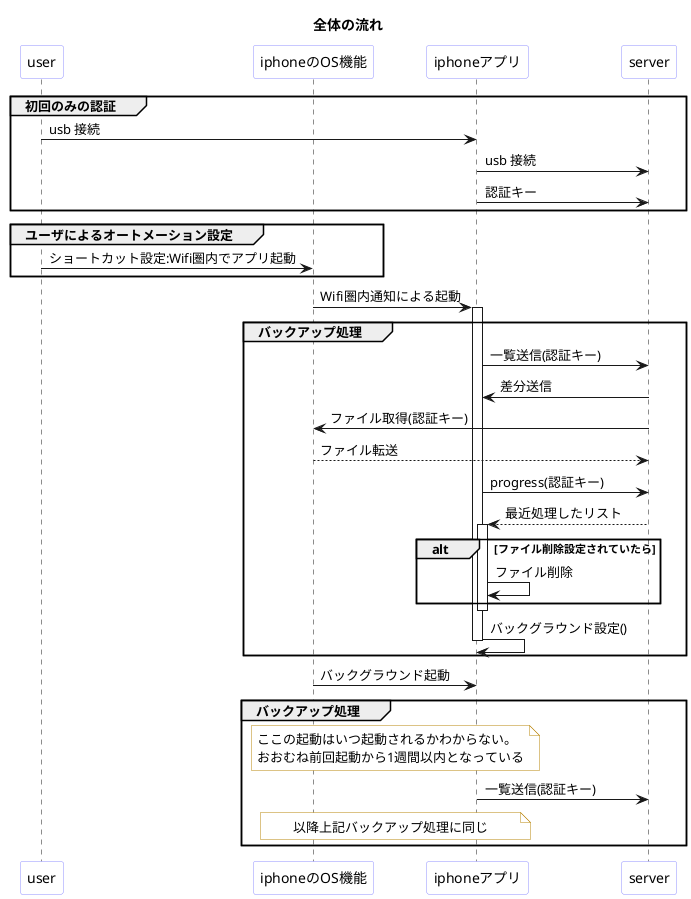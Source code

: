 @startuml

title 全体の流れ

skinparam NoteBorderColor #b8860b
skinparam NoteBackgroundColor #FFFFFF
skinparam ParticipantBackgroundColor #FFFFFF
skinparam ParticipantBorderColor #9090FF

participant user
participant iphoneのOS機能 as os
participant iphoneアプリ as iphone
participant server

group 初回のみの認証
user -> iphone : usb 接続
iphone -> server : usb 接続
iphone -> server : 認証キー
end

group ユーザによるオートメーション設定
user -> os : ショートカット設定:Wifi圏内でアプリ起動
end
os -> iphone : Wifi圏内通知による起動
activate iphone

group バックアップ処理
iphone -> server : 一覧送信(認証キー)
server -> iphone : 差分送信

server -> os : ファイル取得(認証キー)
os --> server : ファイル転送

iphone -> server : progress(認証キー)
server --> iphone : 最近処理したリスト

activate iphone
alt ファイル削除設定されていたら
iphone -> iphone : ファイル削除
end
deactivate iphone
iphone -> iphone : バックグラウンド設定()
deactivate iphone
end 

os -> iphone : バックグラウンド起動
group バックアップ処理
note over os, iphone
ここの起動はいつ起動されるかわからない。
おおむね前回起動から1週間以内となっている
end note
iphone -> server : 一覧送信(認証キー)
note over os, iphone
以降上記バックアップ処理に同じ
end note
end

@enduml